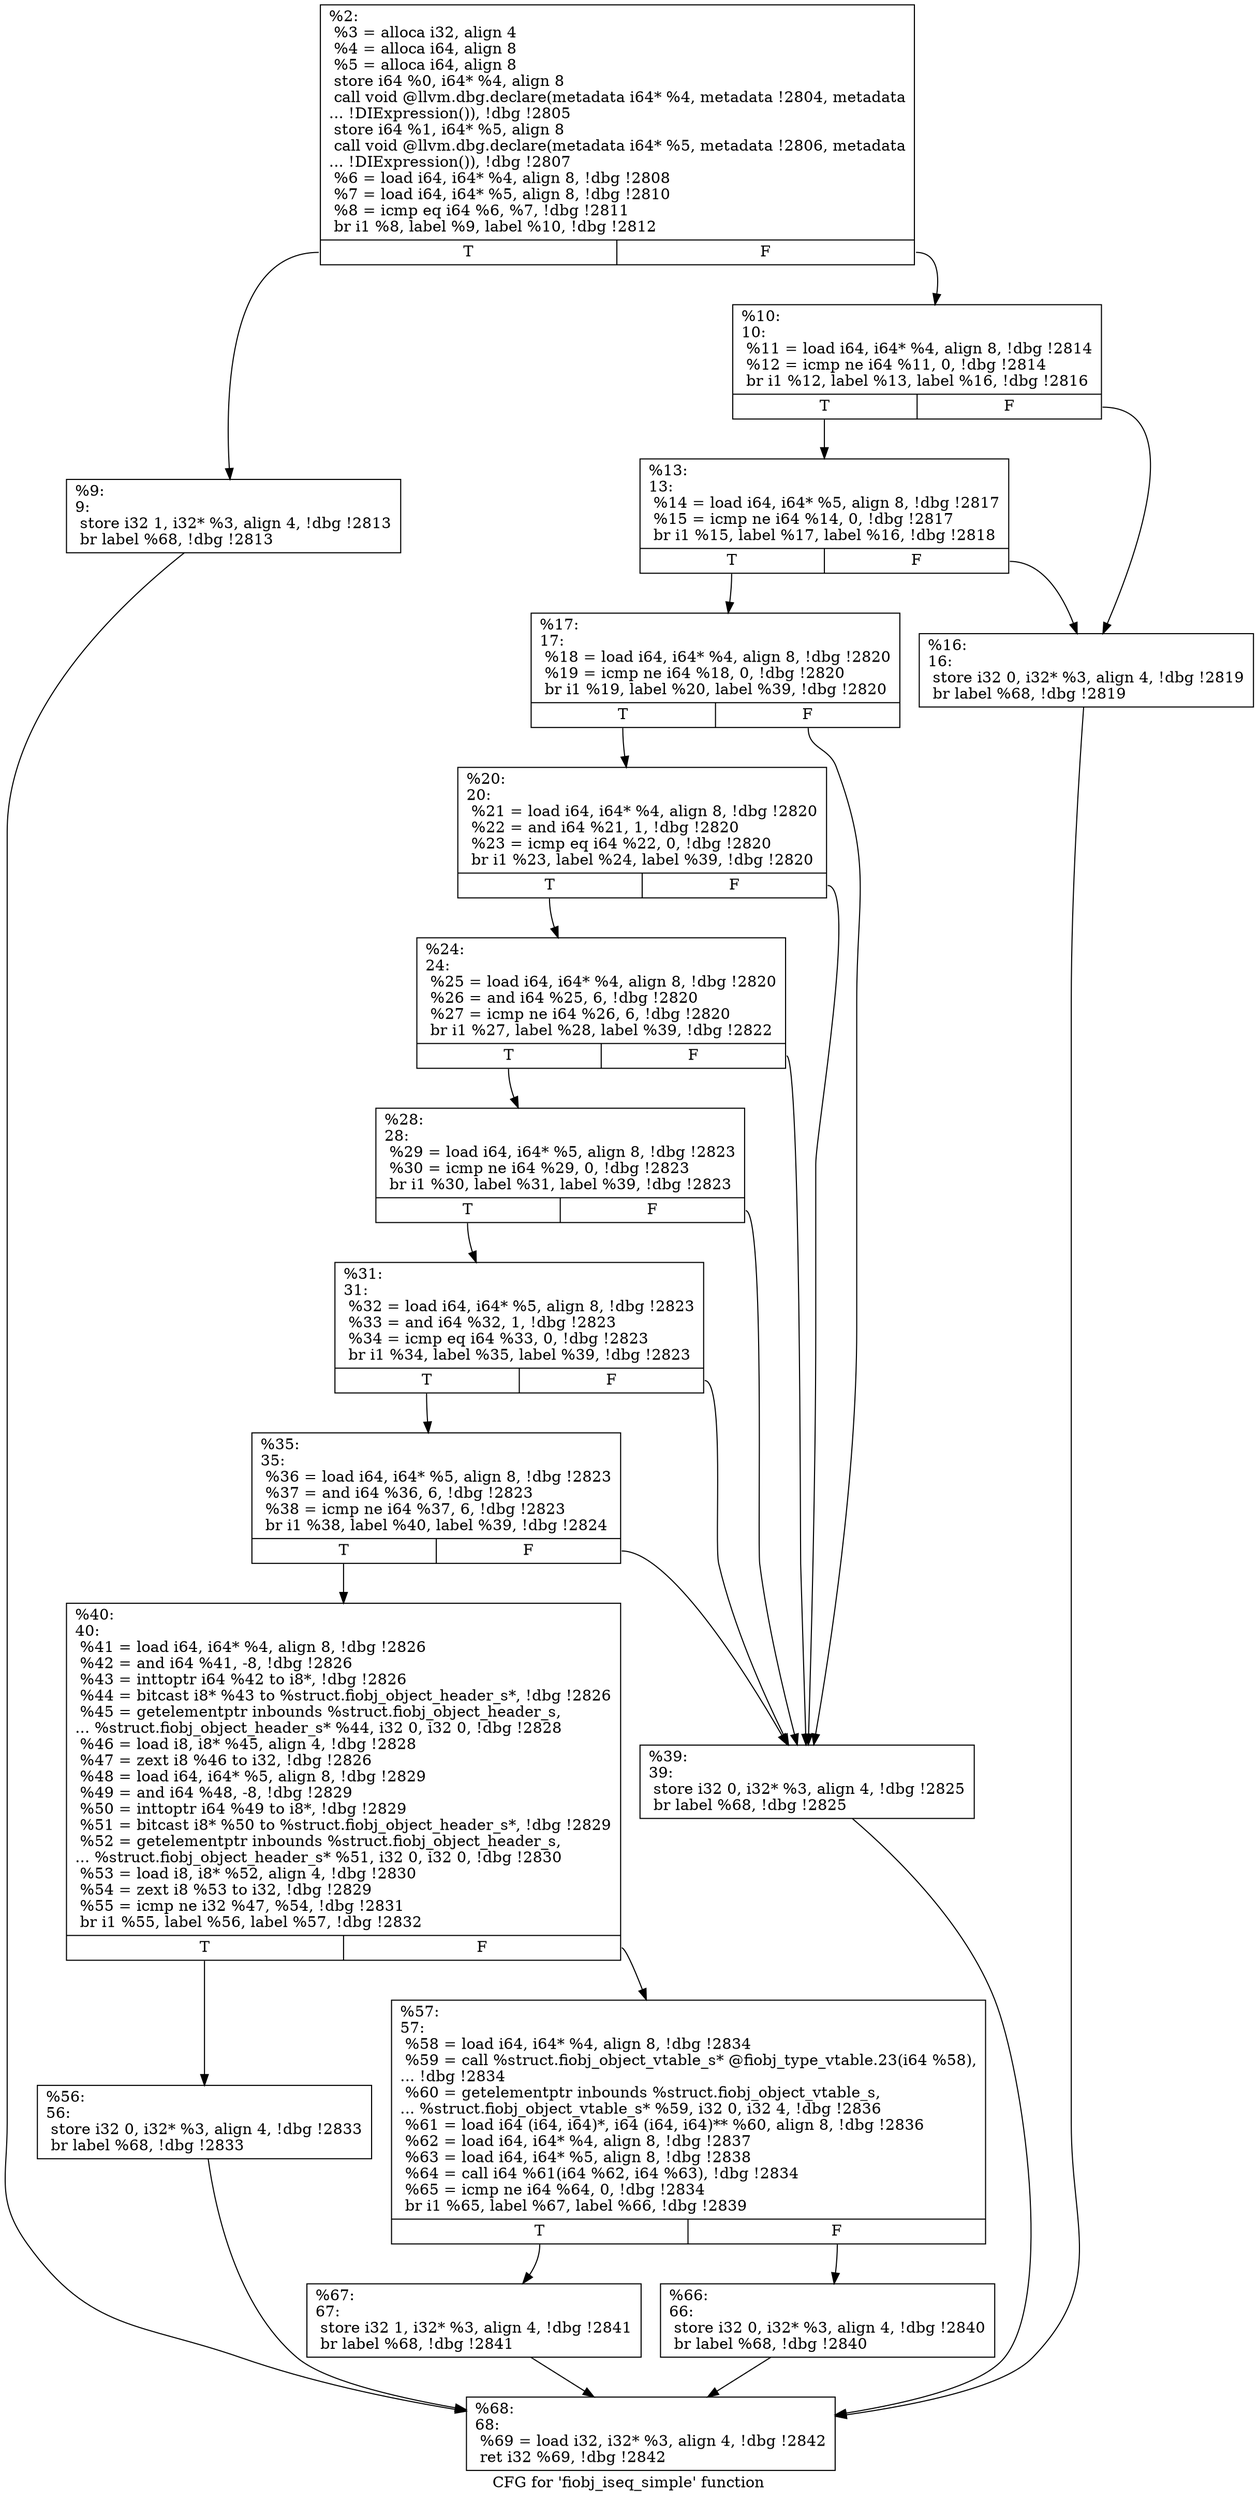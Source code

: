 digraph "CFG for 'fiobj_iseq_simple' function" {
	label="CFG for 'fiobj_iseq_simple' function";

	Node0x556851e16750 [shape=record,label="{%2:\l  %3 = alloca i32, align 4\l  %4 = alloca i64, align 8\l  %5 = alloca i64, align 8\l  store i64 %0, i64* %4, align 8\l  call void @llvm.dbg.declare(metadata i64* %4, metadata !2804, metadata\l... !DIExpression()), !dbg !2805\l  store i64 %1, i64* %5, align 8\l  call void @llvm.dbg.declare(metadata i64* %5, metadata !2806, metadata\l... !DIExpression()), !dbg !2807\l  %6 = load i64, i64* %4, align 8, !dbg !2808\l  %7 = load i64, i64* %5, align 8, !dbg !2810\l  %8 = icmp eq i64 %6, %7, !dbg !2811\l  br i1 %8, label %9, label %10, !dbg !2812\l|{<s0>T|<s1>F}}"];
	Node0x556851e16750:s0 -> Node0x556851e186f0;
	Node0x556851e16750:s1 -> Node0x556851e18740;
	Node0x556851e186f0 [shape=record,label="{%9:\l9:                                                \l  store i32 1, i32* %3, align 4, !dbg !2813\l  br label %68, !dbg !2813\l}"];
	Node0x556851e186f0 -> Node0x556851e18bf0;
	Node0x556851e18740 [shape=record,label="{%10:\l10:                                               \l  %11 = load i64, i64* %4, align 8, !dbg !2814\l  %12 = icmp ne i64 %11, 0, !dbg !2814\l  br i1 %12, label %13, label %16, !dbg !2816\l|{<s0>T|<s1>F}}"];
	Node0x556851e18740:s0 -> Node0x556851e18790;
	Node0x556851e18740:s1 -> Node0x556851e187e0;
	Node0x556851e18790 [shape=record,label="{%13:\l13:                                               \l  %14 = load i64, i64* %5, align 8, !dbg !2817\l  %15 = icmp ne i64 %14, 0, !dbg !2817\l  br i1 %15, label %17, label %16, !dbg !2818\l|{<s0>T|<s1>F}}"];
	Node0x556851e18790:s0 -> Node0x556851e18830;
	Node0x556851e18790:s1 -> Node0x556851e187e0;
	Node0x556851e187e0 [shape=record,label="{%16:\l16:                                               \l  store i32 0, i32* %3, align 4, !dbg !2819\l  br label %68, !dbg !2819\l}"];
	Node0x556851e187e0 -> Node0x556851e18bf0;
	Node0x556851e18830 [shape=record,label="{%17:\l17:                                               \l  %18 = load i64, i64* %4, align 8, !dbg !2820\l  %19 = icmp ne i64 %18, 0, !dbg !2820\l  br i1 %19, label %20, label %39, !dbg !2820\l|{<s0>T|<s1>F}}"];
	Node0x556851e18830:s0 -> Node0x556851e18880;
	Node0x556851e18830:s1 -> Node0x556851e18a10;
	Node0x556851e18880 [shape=record,label="{%20:\l20:                                               \l  %21 = load i64, i64* %4, align 8, !dbg !2820\l  %22 = and i64 %21, 1, !dbg !2820\l  %23 = icmp eq i64 %22, 0, !dbg !2820\l  br i1 %23, label %24, label %39, !dbg !2820\l|{<s0>T|<s1>F}}"];
	Node0x556851e18880:s0 -> Node0x556851e188d0;
	Node0x556851e18880:s1 -> Node0x556851e18a10;
	Node0x556851e188d0 [shape=record,label="{%24:\l24:                                               \l  %25 = load i64, i64* %4, align 8, !dbg !2820\l  %26 = and i64 %25, 6, !dbg !2820\l  %27 = icmp ne i64 %26, 6, !dbg !2820\l  br i1 %27, label %28, label %39, !dbg !2822\l|{<s0>T|<s1>F}}"];
	Node0x556851e188d0:s0 -> Node0x556851e18920;
	Node0x556851e188d0:s1 -> Node0x556851e18a10;
	Node0x556851e18920 [shape=record,label="{%28:\l28:                                               \l  %29 = load i64, i64* %5, align 8, !dbg !2823\l  %30 = icmp ne i64 %29, 0, !dbg !2823\l  br i1 %30, label %31, label %39, !dbg !2823\l|{<s0>T|<s1>F}}"];
	Node0x556851e18920:s0 -> Node0x556851e18970;
	Node0x556851e18920:s1 -> Node0x556851e18a10;
	Node0x556851e18970 [shape=record,label="{%31:\l31:                                               \l  %32 = load i64, i64* %5, align 8, !dbg !2823\l  %33 = and i64 %32, 1, !dbg !2823\l  %34 = icmp eq i64 %33, 0, !dbg !2823\l  br i1 %34, label %35, label %39, !dbg !2823\l|{<s0>T|<s1>F}}"];
	Node0x556851e18970:s0 -> Node0x556851e189c0;
	Node0x556851e18970:s1 -> Node0x556851e18a10;
	Node0x556851e189c0 [shape=record,label="{%35:\l35:                                               \l  %36 = load i64, i64* %5, align 8, !dbg !2823\l  %37 = and i64 %36, 6, !dbg !2823\l  %38 = icmp ne i64 %37, 6, !dbg !2823\l  br i1 %38, label %40, label %39, !dbg !2824\l|{<s0>T|<s1>F}}"];
	Node0x556851e189c0:s0 -> Node0x556851e18a60;
	Node0x556851e189c0:s1 -> Node0x556851e18a10;
	Node0x556851e18a10 [shape=record,label="{%39:\l39:                                               \l  store i32 0, i32* %3, align 4, !dbg !2825\l  br label %68, !dbg !2825\l}"];
	Node0x556851e18a10 -> Node0x556851e18bf0;
	Node0x556851e18a60 [shape=record,label="{%40:\l40:                                               \l  %41 = load i64, i64* %4, align 8, !dbg !2826\l  %42 = and i64 %41, -8, !dbg !2826\l  %43 = inttoptr i64 %42 to i8*, !dbg !2826\l  %44 = bitcast i8* %43 to %struct.fiobj_object_header_s*, !dbg !2826\l  %45 = getelementptr inbounds %struct.fiobj_object_header_s,\l... %struct.fiobj_object_header_s* %44, i32 0, i32 0, !dbg !2828\l  %46 = load i8, i8* %45, align 4, !dbg !2828\l  %47 = zext i8 %46 to i32, !dbg !2826\l  %48 = load i64, i64* %5, align 8, !dbg !2829\l  %49 = and i64 %48, -8, !dbg !2829\l  %50 = inttoptr i64 %49 to i8*, !dbg !2829\l  %51 = bitcast i8* %50 to %struct.fiobj_object_header_s*, !dbg !2829\l  %52 = getelementptr inbounds %struct.fiobj_object_header_s,\l... %struct.fiobj_object_header_s* %51, i32 0, i32 0, !dbg !2830\l  %53 = load i8, i8* %52, align 4, !dbg !2830\l  %54 = zext i8 %53 to i32, !dbg !2829\l  %55 = icmp ne i32 %47, %54, !dbg !2831\l  br i1 %55, label %56, label %57, !dbg !2832\l|{<s0>T|<s1>F}}"];
	Node0x556851e18a60:s0 -> Node0x556851e18ab0;
	Node0x556851e18a60:s1 -> Node0x556851e18b00;
	Node0x556851e18ab0 [shape=record,label="{%56:\l56:                                               \l  store i32 0, i32* %3, align 4, !dbg !2833\l  br label %68, !dbg !2833\l}"];
	Node0x556851e18ab0 -> Node0x556851e18bf0;
	Node0x556851e18b00 [shape=record,label="{%57:\l57:                                               \l  %58 = load i64, i64* %4, align 8, !dbg !2834\l  %59 = call %struct.fiobj_object_vtable_s* @fiobj_type_vtable.23(i64 %58),\l... !dbg !2834\l  %60 = getelementptr inbounds %struct.fiobj_object_vtable_s,\l... %struct.fiobj_object_vtable_s* %59, i32 0, i32 4, !dbg !2836\l  %61 = load i64 (i64, i64)*, i64 (i64, i64)** %60, align 8, !dbg !2836\l  %62 = load i64, i64* %4, align 8, !dbg !2837\l  %63 = load i64, i64* %5, align 8, !dbg !2838\l  %64 = call i64 %61(i64 %62, i64 %63), !dbg !2834\l  %65 = icmp ne i64 %64, 0, !dbg !2834\l  br i1 %65, label %67, label %66, !dbg !2839\l|{<s0>T|<s1>F}}"];
	Node0x556851e18b00:s0 -> Node0x556851e18ba0;
	Node0x556851e18b00:s1 -> Node0x556851e18b50;
	Node0x556851e18b50 [shape=record,label="{%66:\l66:                                               \l  store i32 0, i32* %3, align 4, !dbg !2840\l  br label %68, !dbg !2840\l}"];
	Node0x556851e18b50 -> Node0x556851e18bf0;
	Node0x556851e18ba0 [shape=record,label="{%67:\l67:                                               \l  store i32 1, i32* %3, align 4, !dbg !2841\l  br label %68, !dbg !2841\l}"];
	Node0x556851e18ba0 -> Node0x556851e18bf0;
	Node0x556851e18bf0 [shape=record,label="{%68:\l68:                                               \l  %69 = load i32, i32* %3, align 4, !dbg !2842\l  ret i32 %69, !dbg !2842\l}"];
}
